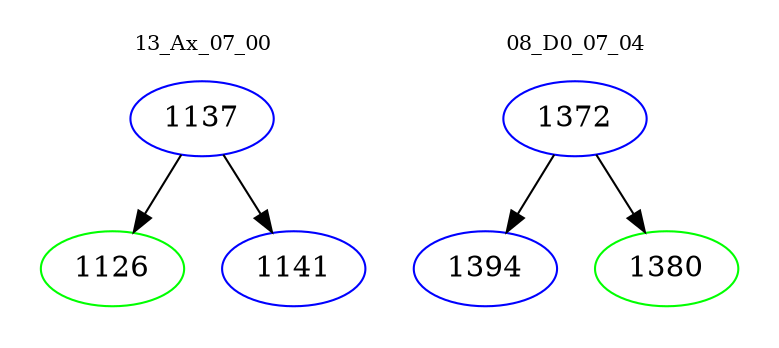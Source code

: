 digraph{
subgraph cluster_0 {
color = white
label = "13_Ax_07_00";
fontsize=10;
T0_1137 [label="1137", color="blue"]
T0_1137 -> T0_1126 [color="black"]
T0_1126 [label="1126", color="green"]
T0_1137 -> T0_1141 [color="black"]
T0_1141 [label="1141", color="blue"]
}
subgraph cluster_1 {
color = white
label = "08_D0_07_04";
fontsize=10;
T1_1372 [label="1372", color="blue"]
T1_1372 -> T1_1394 [color="black"]
T1_1394 [label="1394", color="blue"]
T1_1372 -> T1_1380 [color="black"]
T1_1380 [label="1380", color="green"]
}
}
